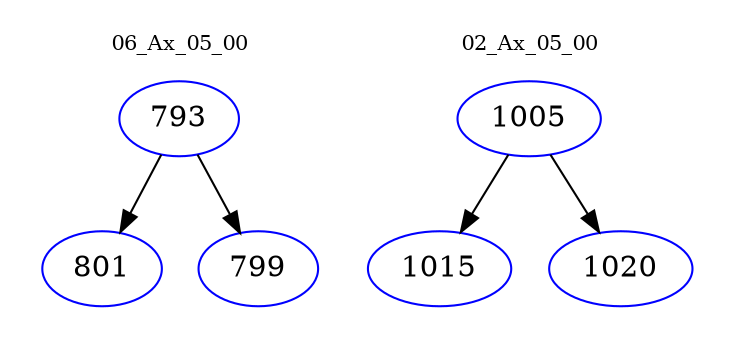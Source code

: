 digraph{
subgraph cluster_0 {
color = white
label = "06_Ax_05_00";
fontsize=10;
T0_793 [label="793", color="blue"]
T0_793 -> T0_801 [color="black"]
T0_801 [label="801", color="blue"]
T0_793 -> T0_799 [color="black"]
T0_799 [label="799", color="blue"]
}
subgraph cluster_1 {
color = white
label = "02_Ax_05_00";
fontsize=10;
T1_1005 [label="1005", color="blue"]
T1_1005 -> T1_1015 [color="black"]
T1_1015 [label="1015", color="blue"]
T1_1005 -> T1_1020 [color="black"]
T1_1020 [label="1020", color="blue"]
}
}
